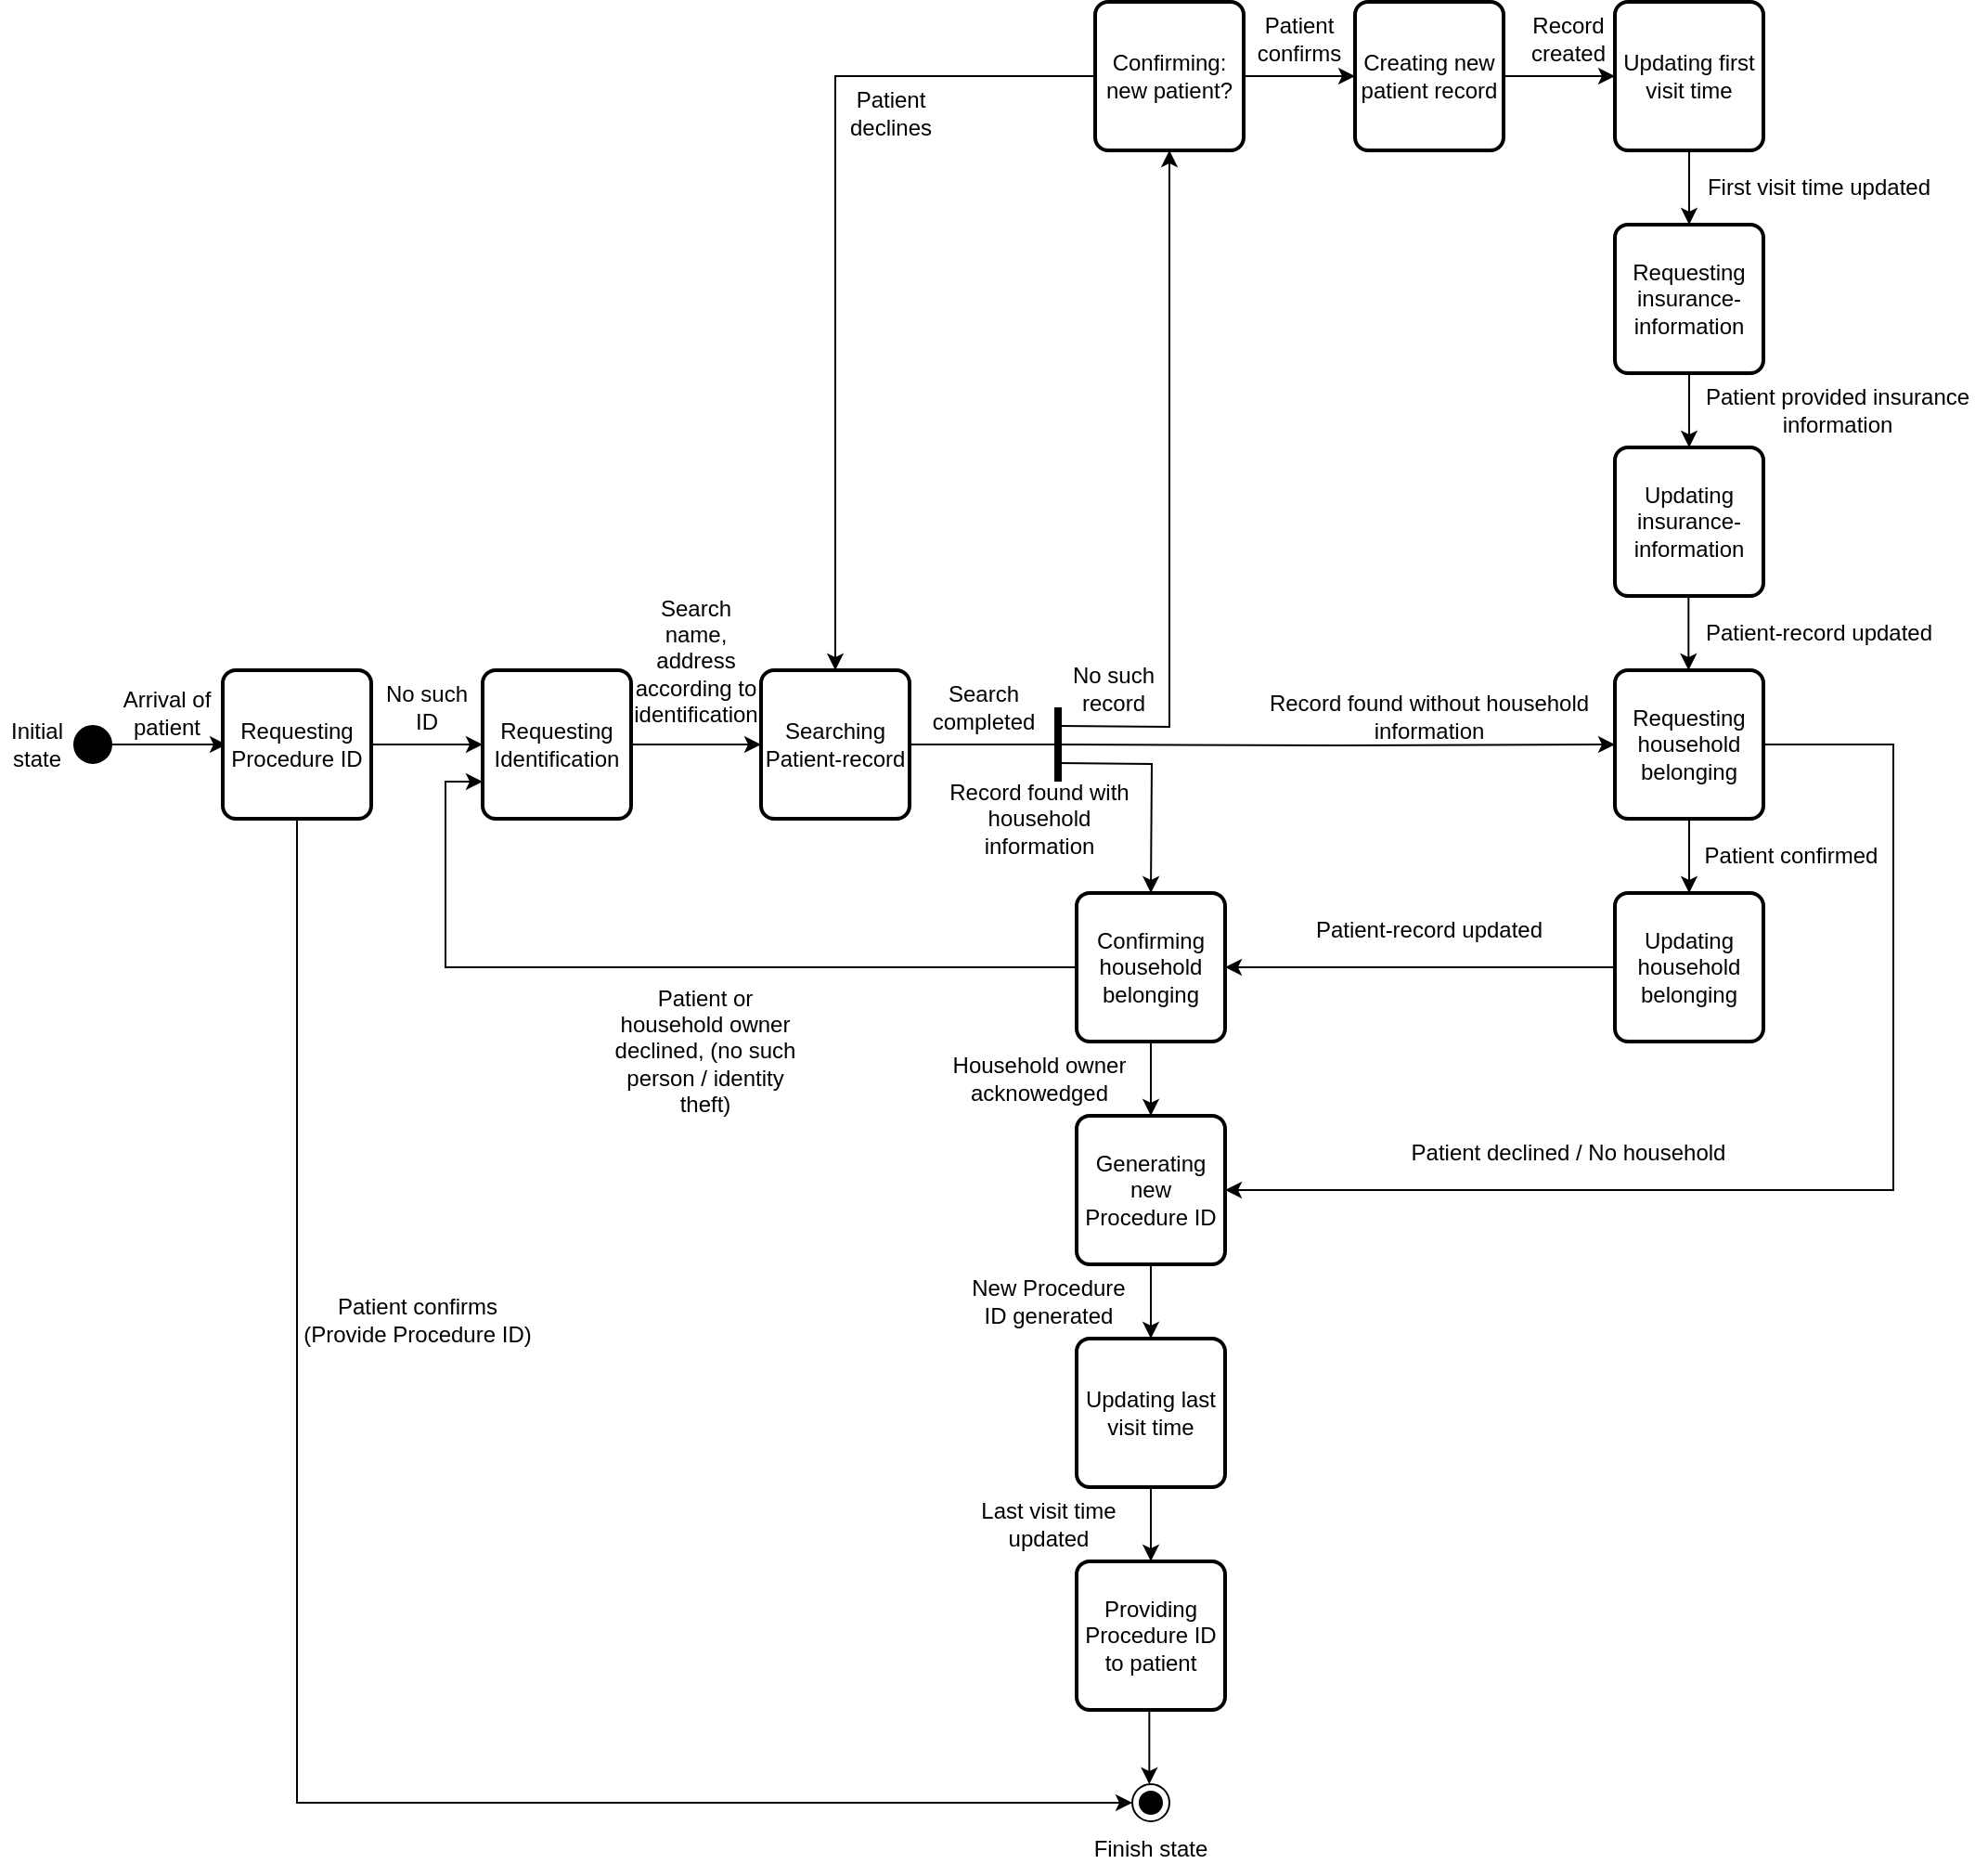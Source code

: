 <mxfile version="24.7.6">
  <diagram name="第 1 页" id="xU-oQibJRFpctl82YRzA">
    <mxGraphModel dx="2217" dy="3357" grid="1" gridSize="10" guides="1" tooltips="1" connect="1" arrows="1" fold="1" page="1" pageScale="1" pageWidth="850" pageHeight="1100" math="0" shadow="0">
      <root>
        <mxCell id="0" />
        <mxCell id="1" parent="0" />
        <mxCell id="b8AhEYNzeCTfe8Gavcil-25" value="" style="ellipse;fillColor=strokeColor;" vertex="1" parent="1">
          <mxGeometry x="180" y="410" width="20" height="20" as="geometry" />
        </mxCell>
        <mxCell id="b8AhEYNzeCTfe8Gavcil-27" value="Searching Patient-record" style="rounded=1;absoluteArcSize=1;arcSize=14;whiteSpace=wrap;strokeWidth=2;" vertex="1" parent="1">
          <mxGeometry x="550" y="380" width="80" height="80" as="geometry" />
        </mxCell>
        <mxCell id="b8AhEYNzeCTfe8Gavcil-28" value="" style="curved=1;startArrow=none;;exitX=1;exitY=0.5;entryX=0;entryY=0.75;entryDx=0;entryDy=0;exitDx=0;exitDy=0;" edge="1" parent="1" source="b8AhEYNzeCTfe8Gavcil-25">
          <mxGeometry relative="1" as="geometry">
            <Array as="points" />
            <mxPoint x="262" y="420" as="targetPoint" />
          </mxGeometry>
        </mxCell>
        <mxCell id="b8AhEYNzeCTfe8Gavcil-30" value="" style="startArrow=none;;entryX=0.5;entryY=0;rounded=0;entryDx=0;entryDy=0;edgeStyle=orthogonalEdgeStyle;" edge="1" parent="1">
          <mxGeometry relative="1" as="geometry">
            <mxPoint x="710" y="430" as="sourcePoint" />
            <mxPoint x="760" y="500.0" as="targetPoint" />
          </mxGeometry>
        </mxCell>
        <mxCell id="b8AhEYNzeCTfe8Gavcil-31" value="&lt;div&gt;Initial&lt;/div&gt;&lt;div&gt;state&lt;/div&gt;" style="text;html=1;align=center;verticalAlign=middle;whiteSpace=wrap;rounded=0;" vertex="1" parent="1">
          <mxGeometry x="140" y="410" width="40" height="20" as="geometry" />
        </mxCell>
        <mxCell id="b8AhEYNzeCTfe8Gavcil-32" value="Record found with household information" style="text;html=1;align=center;verticalAlign=middle;whiteSpace=wrap;rounded=0;" vertex="1" parent="1">
          <mxGeometry x="640" y="440" width="120" height="40" as="geometry" />
        </mxCell>
        <mxCell id="b8AhEYNzeCTfe8Gavcil-34" value="Household owner acknowedged" style="text;html=1;align=center;verticalAlign=middle;whiteSpace=wrap;rounded=0;" vertex="1" parent="1">
          <mxGeometry x="650" y="580" width="100" height="40" as="geometry" />
        </mxCell>
        <mxCell id="b8AhEYNzeCTfe8Gavcil-35" value="" style="curved=0;startArrow=none;;entryX=0.5;entryY=0;rounded=0;entryDx=0;entryDy=0;exitX=0.5;exitY=1;exitDx=0;exitDy=0;" edge="1" parent="1">
          <mxGeometry relative="1" as="geometry">
            <Array as="points" />
            <mxPoint x="760.0" y="580" as="sourcePoint" />
            <mxPoint x="760" y="620" as="targetPoint" />
          </mxGeometry>
        </mxCell>
        <mxCell id="b8AhEYNzeCTfe8Gavcil-36" value="Generating new Procedure ID" style="rounded=1;absoluteArcSize=1;arcSize=14;whiteSpace=wrap;strokeWidth=2;" vertex="1" parent="1">
          <mxGeometry x="720" y="620" width="80" height="80" as="geometry" />
        </mxCell>
        <mxCell id="b8AhEYNzeCTfe8Gavcil-40" value="New Procedure ID generated" style="text;html=1;align=center;verticalAlign=middle;whiteSpace=wrap;rounded=0;" vertex="1" parent="1">
          <mxGeometry x="660" y="700" width="90" height="40" as="geometry" />
        </mxCell>
        <mxCell id="b8AhEYNzeCTfe8Gavcil-43" value="Requesting Procedure ID" style="rounded=1;absoluteArcSize=1;arcSize=14;whiteSpace=wrap;strokeWidth=2;" vertex="1" parent="1">
          <mxGeometry x="260" y="380" width="80" height="80" as="geometry" />
        </mxCell>
        <mxCell id="b8AhEYNzeCTfe8Gavcil-44" value="" style="curved=1;startArrow=none;;exitX=1;exitY=0.5;exitDx=0;exitDy=0;entryX=0;entryY=0.5;entryDx=0;entryDy=0;" edge="1" parent="1" source="b8AhEYNzeCTfe8Gavcil-26" target="b8AhEYNzeCTfe8Gavcil-27">
          <mxGeometry relative="1" as="geometry">
            <Array as="points" />
            <mxPoint x="432" y="420" as="sourcePoint" />
            <mxPoint x="492" y="420" as="targetPoint" />
          </mxGeometry>
        </mxCell>
        <mxCell id="b8AhEYNzeCTfe8Gavcil-45" value="No such ID" style="text;html=1;align=center;verticalAlign=middle;whiteSpace=wrap;rounded=0;" vertex="1" parent="1">
          <mxGeometry x="340" y="390" width="60" height="20" as="geometry" />
        </mxCell>
        <mxCell id="b8AhEYNzeCTfe8Gavcil-52" value="Search name, address according to identification" style="text;html=1;align=center;verticalAlign=middle;whiteSpace=wrap;rounded=0;" vertex="1" parent="1">
          <mxGeometry x="480" y="330" width="70" height="90" as="geometry" />
        </mxCell>
        <mxCell id="b8AhEYNzeCTfe8Gavcil-53" value="Patient or household owner declined, (no such person / identity theft)" style="text;html=1;align=center;verticalAlign=middle;whiteSpace=wrap;rounded=0;" vertex="1" parent="1">
          <mxGeometry x="470" y="540" width="100" height="90" as="geometry" />
        </mxCell>
        <mxCell id="b8AhEYNzeCTfe8Gavcil-54" value="" style="curved=0;startArrow=none;;entryX=0.5;entryY=0;rounded=0;entryDx=0;entryDy=0;exitX=0.5;exitY=1;exitDx=0;exitDy=0;" edge="1" parent="1">
          <mxGeometry relative="1" as="geometry">
            <Array as="points" />
            <mxPoint x="759.17" y="940" as="sourcePoint" />
            <mxPoint x="759.17" y="980" as="targetPoint" />
          </mxGeometry>
        </mxCell>
        <mxCell id="b8AhEYNzeCTfe8Gavcil-55" value="" style="curved=0;startArrow=none;;entryX=0.5;entryY=0;rounded=0;entryDx=0;entryDy=0;exitX=0.5;exitY=1;exitDx=0;exitDy=0;" edge="1" parent="1">
          <mxGeometry relative="1" as="geometry">
            <Array as="points" />
            <mxPoint x="760" y="700" as="sourcePoint" />
            <mxPoint x="760" y="740" as="targetPoint" />
          </mxGeometry>
        </mxCell>
        <mxCell id="b8AhEYNzeCTfe8Gavcil-56" value="Updating last visit time" style="rounded=1;absoluteArcSize=1;arcSize=14;whiteSpace=wrap;strokeWidth=2;" vertex="1" parent="1">
          <mxGeometry x="720" y="740" width="80" height="80" as="geometry" />
        </mxCell>
        <mxCell id="b8AhEYNzeCTfe8Gavcil-57" value="" style="curved=0;startArrow=none;;entryX=0.5;entryY=0;rounded=0;entryDx=0;entryDy=0;exitX=0.5;exitY=1;exitDx=0;exitDy=0;" edge="1" parent="1">
          <mxGeometry relative="1" as="geometry">
            <Array as="points" />
            <mxPoint x="760" y="820" as="sourcePoint" />
            <mxPoint x="760" y="860" as="targetPoint" />
          </mxGeometry>
        </mxCell>
        <mxCell id="b8AhEYNzeCTfe8Gavcil-58" value="Providing Procedure ID to patient" style="rounded=1;absoluteArcSize=1;arcSize=14;whiteSpace=wrap;strokeWidth=2;" vertex="1" parent="1">
          <mxGeometry x="720" y="860" width="80" height="80" as="geometry" />
        </mxCell>
        <mxCell id="b8AhEYNzeCTfe8Gavcil-60" value="Last visit time updated" style="text;html=1;align=center;verticalAlign=middle;whiteSpace=wrap;rounded=0;" vertex="1" parent="1">
          <mxGeometry x="660" y="820" width="90" height="40" as="geometry" />
        </mxCell>
        <mxCell id="b8AhEYNzeCTfe8Gavcil-61" value="Patient confirms (Provide Procedure ID)" style="text;html=1;align=center;verticalAlign=middle;whiteSpace=wrap;rounded=0;" vertex="1" parent="1">
          <mxGeometry x="300" y="700" width="130" height="60" as="geometry" />
        </mxCell>
        <mxCell id="b8AhEYNzeCTfe8Gavcil-62" value="" style="startArrow=none;;entryX=0;entryY=0.5;entryDx=0;entryDy=0;edgeStyle=orthogonalEdgeStyle;rounded=0;curved=0;exitX=0.5;exitY=1;exitDx=0;exitDy=0;" edge="1" parent="1" source="b8AhEYNzeCTfe8Gavcil-43">
          <mxGeometry relative="1" as="geometry">
            <Array as="points">
              <mxPoint x="300" y="990" />
            </Array>
            <mxPoint x="559.72" y="460" as="sourcePoint" />
            <mxPoint x="750.0" y="990" as="targetPoint" />
          </mxGeometry>
        </mxCell>
        <mxCell id="b8AhEYNzeCTfe8Gavcil-76" value="" style="endArrow=classic;html=1;rounded=0;edgeStyle=orthogonalEdgeStyle;exitX=0;exitY=0.25;exitDx=0;exitDy=0;entryX=0;entryY=0.75;entryDx=0;entryDy=0;" edge="1" parent="1" target="b8AhEYNzeCTfe8Gavcil-26">
          <mxGeometry width="50" height="50" relative="1" as="geometry">
            <mxPoint x="720.0" y="520" as="sourcePoint" />
            <mxPoint x="750" y="530" as="targetPoint" />
            <Array as="points">
              <mxPoint x="720" y="540" />
              <mxPoint x="380" y="540" />
              <mxPoint x="380" y="440" />
            </Array>
          </mxGeometry>
        </mxCell>
        <mxCell id="b8AhEYNzeCTfe8Gavcil-79" value="" style="curved=1;startArrow=none;;exitX=1;exitY=0.5;exitDx=0;exitDy=0;entryX=0;entryY=0.5;entryDx=0;entryDy=0;" edge="1" parent="1" source="b8AhEYNzeCTfe8Gavcil-43" target="b8AhEYNzeCTfe8Gavcil-26">
          <mxGeometry relative="1" as="geometry">
            <Array as="points" />
            <mxPoint x="342" y="420" as="sourcePoint" />
            <mxPoint x="492" y="420" as="targetPoint" />
          </mxGeometry>
        </mxCell>
        <mxCell id="b8AhEYNzeCTfe8Gavcil-26" value="Requesting Identification" style="rounded=1;absoluteArcSize=1;arcSize=14;whiteSpace=wrap;strokeWidth=2;" vertex="1" parent="1">
          <mxGeometry x="400" y="380" width="80" height="80" as="geometry" />
        </mxCell>
        <mxCell id="b8AhEYNzeCTfe8Gavcil-104" value="" style="endArrow=classic;html=1;rounded=0;edgeStyle=orthogonalEdgeStyle;exitX=0;exitY=0.5;exitDx=0;exitDy=0;entryX=0.5;entryY=0;entryDx=0;entryDy=0;" edge="1" parent="1" source="b8AhEYNzeCTfe8Gavcil-106" target="b8AhEYNzeCTfe8Gavcil-27">
          <mxGeometry width="50" height="50" relative="1" as="geometry">
            <mxPoint x="930" y="355" as="sourcePoint" />
            <mxPoint x="930" y="380" as="targetPoint" />
            <Array as="points">
              <mxPoint x="590" y="60" />
              <mxPoint x="590" y="360" />
              <mxPoint x="590" y="360" />
            </Array>
          </mxGeometry>
        </mxCell>
        <mxCell id="b8AhEYNzeCTfe8Gavcil-105" value="Patient declines" style="text;html=1;align=center;verticalAlign=middle;whiteSpace=wrap;rounded=0;" vertex="1" parent="1">
          <mxGeometry x="590" y="60" width="60" height="40" as="geometry" />
        </mxCell>
        <mxCell id="b8AhEYNzeCTfe8Gavcil-106" value="Confirming: new patient?" style="rounded=1;absoluteArcSize=1;arcSize=14;whiteSpace=wrap;strokeWidth=2;" vertex="1" parent="1">
          <mxGeometry x="730" y="20" width="80" height="80" as="geometry" />
        </mxCell>
        <mxCell id="b8AhEYNzeCTfe8Gavcil-107" value="" style="endArrow=classic;html=1;rounded=0;edgeStyle=orthogonalEdgeStyle;endFill=1;startArrow=none;startFill=0;entryX=0.5;entryY=1;entryDx=0;entryDy=0;" edge="1" parent="1" target="b8AhEYNzeCTfe8Gavcil-106">
          <mxGeometry width="50" height="50" relative="1" as="geometry">
            <mxPoint x="710" y="410" as="sourcePoint" />
            <mxPoint x="1110" y="430" as="targetPoint" />
          </mxGeometry>
        </mxCell>
        <mxCell id="b8AhEYNzeCTfe8Gavcil-108" value="No such record" style="text;html=1;align=center;verticalAlign=middle;whiteSpace=wrap;rounded=0;" vertex="1" parent="1">
          <mxGeometry x="710" y="370" width="60" height="40" as="geometry" />
        </mxCell>
        <mxCell id="b8AhEYNzeCTfe8Gavcil-109" value="Creating new patient record" style="rounded=1;absoluteArcSize=1;arcSize=14;whiteSpace=wrap;strokeWidth=2;" vertex="1" parent="1">
          <mxGeometry x="870" y="20" width="80" height="80" as="geometry" />
        </mxCell>
        <mxCell id="b8AhEYNzeCTfe8Gavcil-110" value="" style="endArrow=classic;html=1;rounded=0;edgeStyle=orthogonalEdgeStyle;exitX=1;exitY=0.5;exitDx=0;exitDy=0;endFill=1;startArrow=none;startFill=0;entryX=0;entryY=0.5;entryDx=0;entryDy=0;" edge="1" parent="1" source="b8AhEYNzeCTfe8Gavcil-106" target="b8AhEYNzeCTfe8Gavcil-109">
          <mxGeometry width="50" height="50" relative="1" as="geometry">
            <mxPoint x="780" y="310" as="sourcePoint" />
            <mxPoint x="780" y="160" as="targetPoint" />
          </mxGeometry>
        </mxCell>
        <mxCell id="b8AhEYNzeCTfe8Gavcil-111" value="Patient confirms" style="text;html=1;align=center;verticalAlign=middle;whiteSpace=wrap;rounded=0;" vertex="1" parent="1">
          <mxGeometry x="810" y="20" width="60" height="40" as="geometry" />
        </mxCell>
        <mxCell id="b8AhEYNzeCTfe8Gavcil-112" value="Requesting insurance-information" style="rounded=1;absoluteArcSize=1;arcSize=14;whiteSpace=wrap;strokeWidth=2;" vertex="1" parent="1">
          <mxGeometry x="1010" y="140" width="80" height="80" as="geometry" />
        </mxCell>
        <mxCell id="b8AhEYNzeCTfe8Gavcil-113" value="Updating insurance-information" style="rounded=1;absoluteArcSize=1;arcSize=14;whiteSpace=wrap;strokeWidth=2;" vertex="1" parent="1">
          <mxGeometry x="1010" y="260" width="80" height="80" as="geometry" />
        </mxCell>
        <mxCell id="b8AhEYNzeCTfe8Gavcil-114" value="" style="endArrow=classic;html=1;rounded=0;edgeStyle=orthogonalEdgeStyle;exitX=0.5;exitY=1;exitDx=0;exitDy=0;endFill=1;startArrow=none;startFill=0;entryX=0.5;entryY=0;entryDx=0;entryDy=0;" edge="1" parent="1">
          <mxGeometry width="50" height="50" relative="1" as="geometry">
            <mxPoint x="1049.67" y="340" as="sourcePoint" />
            <mxPoint x="1049.67" y="380" as="targetPoint" />
            <Array as="points" />
          </mxGeometry>
        </mxCell>
        <mxCell id="b8AhEYNzeCTfe8Gavcil-115" value="" style="endArrow=classic;html=1;rounded=0;edgeStyle=orthogonalEdgeStyle;exitX=0.5;exitY=1;exitDx=0;exitDy=0;endFill=1;startArrow=none;startFill=0;entryX=0.5;entryY=0;entryDx=0;entryDy=0;" edge="1" parent="1">
          <mxGeometry width="50" height="50" relative="1" as="geometry">
            <mxPoint x="1050" y="220" as="sourcePoint" />
            <mxPoint x="1050" y="260" as="targetPoint" />
            <Array as="points" />
          </mxGeometry>
        </mxCell>
        <mxCell id="b8AhEYNzeCTfe8Gavcil-116" value="" style="endArrow=classic;html=1;rounded=0;edgeStyle=orthogonalEdgeStyle;exitX=1;exitY=0.5;exitDx=0;exitDy=0;endFill=1;startArrow=none;startFill=0;entryX=0;entryY=0.5;entryDx=0;entryDy=0;" edge="1" parent="1" source="b8AhEYNzeCTfe8Gavcil-109" target="b8AhEYNzeCTfe8Gavcil-118">
          <mxGeometry width="50" height="50" relative="1" as="geometry">
            <mxPoint x="909.67" y="102" as="sourcePoint" />
            <mxPoint x="909.67" y="142" as="targetPoint" />
            <Array as="points" />
          </mxGeometry>
        </mxCell>
        <mxCell id="b8AhEYNzeCTfe8Gavcil-117" value="Patient-record updated" style="text;html=1;align=center;verticalAlign=middle;whiteSpace=wrap;rounded=0;" vertex="1" parent="1">
          <mxGeometry x="1050" y="350" width="140" height="20" as="geometry" />
        </mxCell>
        <mxCell id="b8AhEYNzeCTfe8Gavcil-118" value="Updating first visit time" style="rounded=1;absoluteArcSize=1;arcSize=14;whiteSpace=wrap;strokeWidth=2;" vertex="1" parent="1">
          <mxGeometry x="1010" y="20" width="80" height="80" as="geometry" />
        </mxCell>
        <mxCell id="b8AhEYNzeCTfe8Gavcil-119" value="" style="endArrow=classic;html=1;rounded=0;edgeStyle=orthogonalEdgeStyle;exitX=0.5;exitY=1;exitDx=0;exitDy=0;endFill=1;startArrow=none;startFill=0;entryX=0.5;entryY=0;entryDx=0;entryDy=0;" edge="1" parent="1" source="b8AhEYNzeCTfe8Gavcil-118" target="b8AhEYNzeCTfe8Gavcil-112">
          <mxGeometry width="50" height="50" relative="1" as="geometry">
            <mxPoint x="960" y="72" as="sourcePoint" />
            <mxPoint x="1020" y="72" as="targetPoint" />
            <Array as="points" />
          </mxGeometry>
        </mxCell>
        <mxCell id="b8AhEYNzeCTfe8Gavcil-120" value="Patient provided insurance information" style="text;html=1;align=center;verticalAlign=middle;whiteSpace=wrap;rounded=0;" vertex="1" parent="1">
          <mxGeometry x="1050" y="230" width="160" height="20" as="geometry" />
        </mxCell>
        <mxCell id="b8AhEYNzeCTfe8Gavcil-121" value="First visit time updated" style="text;html=1;align=center;verticalAlign=middle;whiteSpace=wrap;rounded=0;" vertex="1" parent="1">
          <mxGeometry x="1050" y="110" width="140" height="20" as="geometry" />
        </mxCell>
        <mxCell id="b8AhEYNzeCTfe8Gavcil-122" value="Record created" style="text;html=1;align=center;verticalAlign=middle;whiteSpace=wrap;rounded=0;" vertex="1" parent="1">
          <mxGeometry x="960" y="20" width="50" height="40" as="geometry" />
        </mxCell>
        <mxCell id="b8AhEYNzeCTfe8Gavcil-123" value="Updating household belonging" style="rounded=1;absoluteArcSize=1;arcSize=14;whiteSpace=wrap;strokeWidth=2;" vertex="1" parent="1">
          <mxGeometry x="1010" y="500" width="80" height="80" as="geometry" />
        </mxCell>
        <mxCell id="b8AhEYNzeCTfe8Gavcil-124" value="Requesting household belonging" style="rounded=1;absoluteArcSize=1;arcSize=14;whiteSpace=wrap;strokeWidth=2;" vertex="1" parent="1">
          <mxGeometry x="1010" y="380" width="80" height="80" as="geometry" />
        </mxCell>
        <mxCell id="b8AhEYNzeCTfe8Gavcil-125" value="" style="endArrow=classic;html=1;rounded=0;edgeStyle=orthogonalEdgeStyle;endFill=1;startArrow=none;startFill=0;entryX=0;entryY=0.5;entryDx=0;entryDy=0;" edge="1" parent="1" target="b8AhEYNzeCTfe8Gavcil-124">
          <mxGeometry width="50" height="50" relative="1" as="geometry">
            <mxPoint x="710" y="420" as="sourcePoint" />
            <mxPoint x="1005" y="440.0" as="targetPoint" />
          </mxGeometry>
        </mxCell>
        <mxCell id="b8AhEYNzeCTfe8Gavcil-126" value="Record found without household information" style="text;html=1;align=center;verticalAlign=middle;whiteSpace=wrap;rounded=0;" vertex="1" parent="1">
          <mxGeometry x="810" y="390" width="200" height="30" as="geometry" />
        </mxCell>
        <mxCell id="b8AhEYNzeCTfe8Gavcil-127" value="" style="endArrow=classic;html=1;rounded=0;edgeStyle=orthogonalEdgeStyle;exitX=0.5;exitY=1;exitDx=0;exitDy=0;endFill=1;startArrow=none;startFill=0;entryX=0.5;entryY=0;entryDx=0;entryDy=0;" edge="1" parent="1" source="b8AhEYNzeCTfe8Gavcil-124" target="b8AhEYNzeCTfe8Gavcil-123">
          <mxGeometry width="50" height="50" relative="1" as="geometry">
            <mxPoint x="905" y="460.0" as="sourcePoint" />
            <mxPoint x="875" y="430.0" as="targetPoint" />
            <Array as="points" />
          </mxGeometry>
        </mxCell>
        <mxCell id="b8AhEYNzeCTfe8Gavcil-128" value="Patient confirmed" style="text;html=1;align=center;verticalAlign=middle;whiteSpace=wrap;rounded=0;" vertex="1" parent="1">
          <mxGeometry x="1050" y="470" width="110" height="20" as="geometry" />
        </mxCell>
        <mxCell id="b8AhEYNzeCTfe8Gavcil-129" value="" style="endArrow=classic;html=1;rounded=0;edgeStyle=orthogonalEdgeStyle;exitX=0;exitY=0.5;exitDx=0;exitDy=0;endFill=1;startArrow=none;startFill=0;entryX=1;entryY=0.5;entryDx=0;entryDy=0;" edge="1" parent="1" source="b8AhEYNzeCTfe8Gavcil-123" target="b8AhEYNzeCTfe8Gavcil-133">
          <mxGeometry width="50" height="50" relative="1" as="geometry">
            <mxPoint x="815" y="510.0" as="sourcePoint" />
            <mxPoint x="805" y="540" as="targetPoint" />
            <Array as="points" />
          </mxGeometry>
        </mxCell>
        <mxCell id="b8AhEYNzeCTfe8Gavcil-130" value="Patient-record updated" style="text;html=1;align=center;verticalAlign=middle;whiteSpace=wrap;rounded=0;" vertex="1" parent="1">
          <mxGeometry x="810" y="510" width="200" height="20" as="geometry" />
        </mxCell>
        <mxCell id="b8AhEYNzeCTfe8Gavcil-131" value="" style="endArrow=classic;html=1;rounded=0;edgeStyle=orthogonalEdgeStyle;exitX=1;exitY=0.5;exitDx=0;exitDy=0;endFill=1;startArrow=none;startFill=0;entryX=1;entryY=0.5;entryDx=0;entryDy=0;" edge="1" parent="1" source="b8AhEYNzeCTfe8Gavcil-124" target="b8AhEYNzeCTfe8Gavcil-36">
          <mxGeometry width="50" height="50" relative="1" as="geometry">
            <mxPoint x="1005" y="470" as="sourcePoint" />
            <mxPoint x="805" y="660" as="targetPoint" />
            <Array as="points">
              <mxPoint x="1160" y="420" />
              <mxPoint x="1160" y="660" />
            </Array>
          </mxGeometry>
        </mxCell>
        <mxCell id="b8AhEYNzeCTfe8Gavcil-132" value="Patient declined / No household" style="text;html=1;align=center;verticalAlign=middle;whiteSpace=wrap;rounded=0;" vertex="1" parent="1">
          <mxGeometry x="890" y="620" width="190" height="40" as="geometry" />
        </mxCell>
        <mxCell id="b8AhEYNzeCTfe8Gavcil-133" value="Confirming household belonging" style="rounded=1;absoluteArcSize=1;arcSize=14;whiteSpace=wrap;strokeWidth=2;" vertex="1" parent="1">
          <mxGeometry x="720" y="500" width="80" height="80" as="geometry" />
        </mxCell>
        <mxCell id="b8AhEYNzeCTfe8Gavcil-134" value="" style="curved=1;startArrow=none;;exitX=1;exitY=0.5;exitDx=0;exitDy=0;endArrow=none;endFill=0;" edge="1" parent="1" source="b8AhEYNzeCTfe8Gavcil-27">
          <mxGeometry relative="1" as="geometry">
            <Array as="points" />
            <mxPoint x="632" y="420" as="sourcePoint" />
            <mxPoint x="710" y="420" as="targetPoint" />
          </mxGeometry>
        </mxCell>
        <mxCell id="b8AhEYNzeCTfe8Gavcil-135" value="" style="curved=1;startArrow=none;;endArrow=none;endFill=0;strokeWidth=4;" edge="1" parent="1">
          <mxGeometry relative="1" as="geometry">
            <Array as="points" />
            <mxPoint x="710" y="400" as="sourcePoint" />
            <mxPoint x="710" y="440" as="targetPoint" />
          </mxGeometry>
        </mxCell>
        <mxCell id="b8AhEYNzeCTfe8Gavcil-136" value="" style="ellipse;shape=endState;fillColor=strokeColor;" vertex="1" parent="1">
          <mxGeometry x="750" y="980" width="20" height="20" as="geometry" />
        </mxCell>
        <mxCell id="b8AhEYNzeCTfe8Gavcil-137" value="Finish state" style="text;html=1;align=center;verticalAlign=middle;whiteSpace=wrap;rounded=0;" vertex="1" parent="1">
          <mxGeometry x="720" y="1010" width="80" height="10" as="geometry" />
        </mxCell>
        <mxCell id="b8AhEYNzeCTfe8Gavcil-138" value="Search completed" style="text;html=1;align=center;verticalAlign=middle;whiteSpace=wrap;rounded=0;" vertex="1" parent="1">
          <mxGeometry x="640" y="380" width="60" height="40" as="geometry" />
        </mxCell>
        <mxCell id="b8AhEYNzeCTfe8Gavcil-139" value="&lt;br&gt;Arrival of patient&lt;div&gt;&lt;br/&gt;&lt;/div&gt;" style="text;html=1;align=center;verticalAlign=middle;whiteSpace=wrap;rounded=0;" vertex="1" parent="1">
          <mxGeometry x="200" y="390" width="60" height="25" as="geometry" />
        </mxCell>
      </root>
    </mxGraphModel>
  </diagram>
</mxfile>
